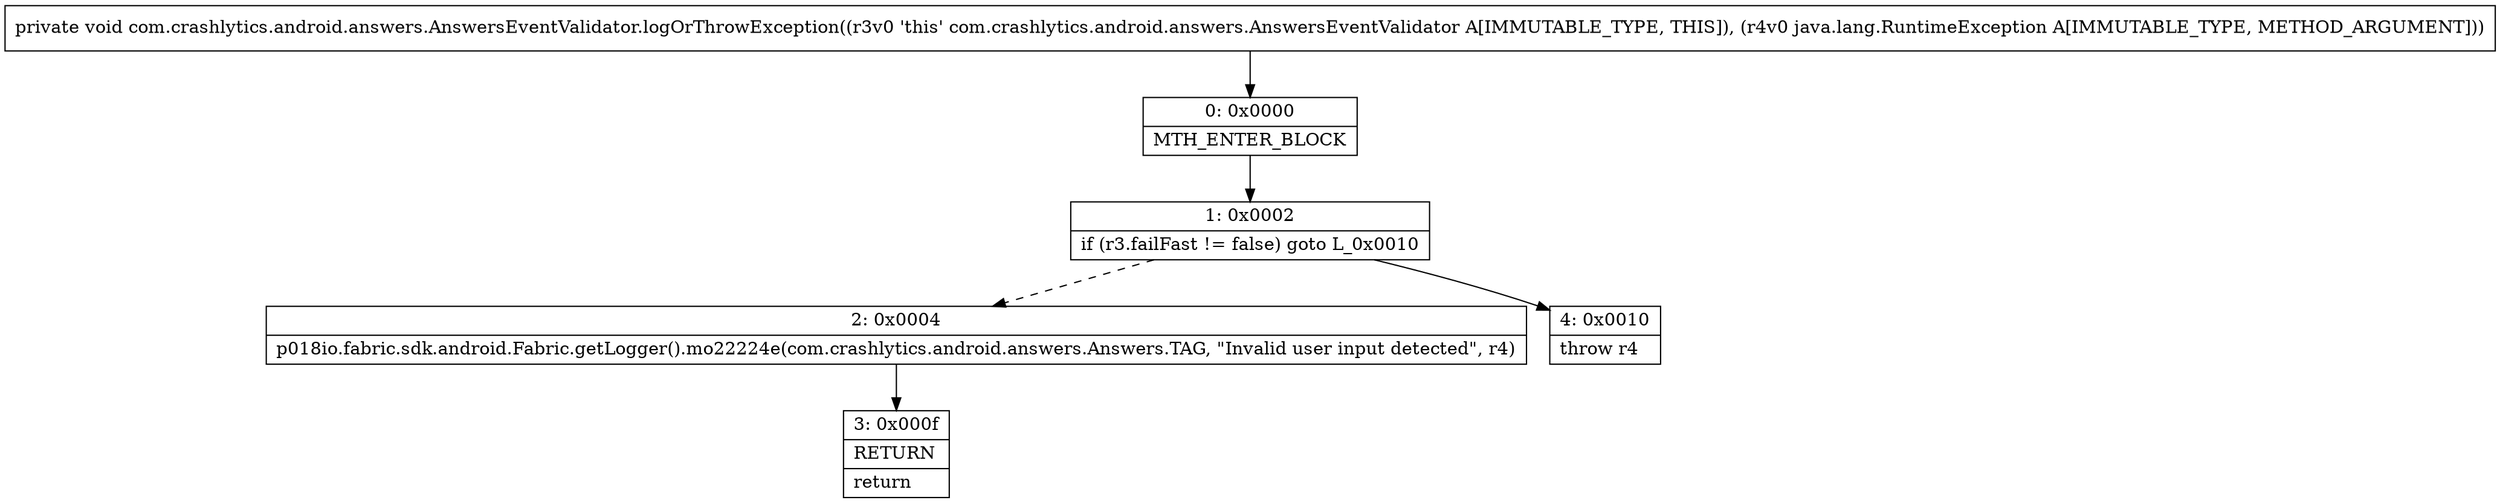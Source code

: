 digraph "CFG forcom.crashlytics.android.answers.AnswersEventValidator.logOrThrowException(Ljava\/lang\/RuntimeException;)V" {
Node_0 [shape=record,label="{0\:\ 0x0000|MTH_ENTER_BLOCK\l}"];
Node_1 [shape=record,label="{1\:\ 0x0002|if (r3.failFast != false) goto L_0x0010\l}"];
Node_2 [shape=record,label="{2\:\ 0x0004|p018io.fabric.sdk.android.Fabric.getLogger().mo22224e(com.crashlytics.android.answers.Answers.TAG, \"Invalid user input detected\", r4)\l}"];
Node_3 [shape=record,label="{3\:\ 0x000f|RETURN\l|return\l}"];
Node_4 [shape=record,label="{4\:\ 0x0010|throw r4\l}"];
MethodNode[shape=record,label="{private void com.crashlytics.android.answers.AnswersEventValidator.logOrThrowException((r3v0 'this' com.crashlytics.android.answers.AnswersEventValidator A[IMMUTABLE_TYPE, THIS]), (r4v0 java.lang.RuntimeException A[IMMUTABLE_TYPE, METHOD_ARGUMENT])) }"];
MethodNode -> Node_0;
Node_0 -> Node_1;
Node_1 -> Node_2[style=dashed];
Node_1 -> Node_4;
Node_2 -> Node_3;
}

